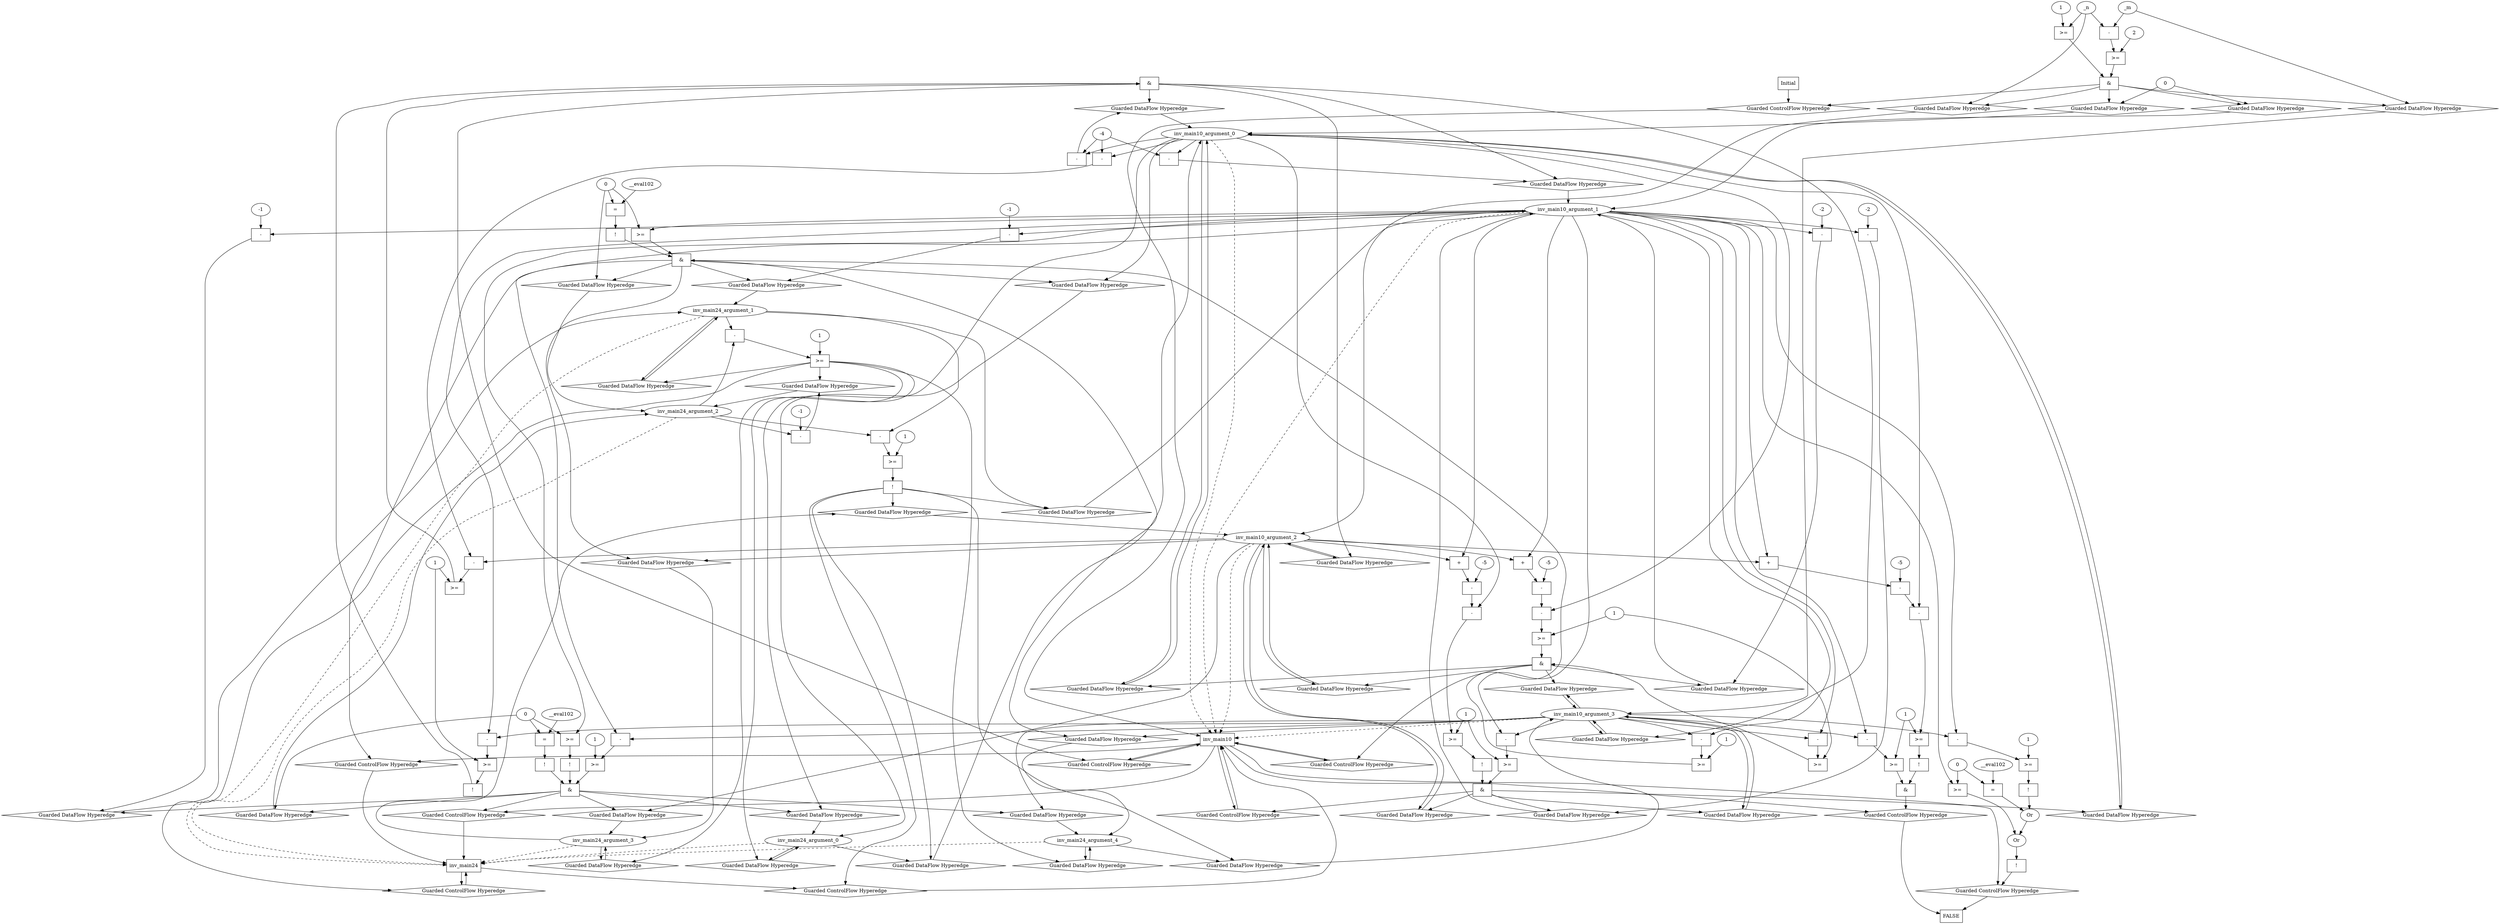 digraph dag {
inv_main10 [label="inv_main10" shape="rect"];
inv_main24 [label="inv_main24" shape="rect"];
FALSE [label="FALSE" shape="rect"];
Initial [label="Initial" shape="rect"];
ControlFowHyperEdge_0 [label="Guarded ControlFlow Hyperedge" shape="diamond"];
inv_main24 -> ControlFowHyperEdge_0[label=""]
ControlFowHyperEdge_0 -> inv_main24[label=""]
ControlFowHyperEdge_1 [label="Guarded ControlFlow Hyperedge" shape="diamond"];
Initial -> ControlFowHyperEdge_1[label=""]
ControlFowHyperEdge_1 -> inv_main10[label=""]
ControlFowHyperEdge_2 [label="Guarded ControlFlow Hyperedge" shape="diamond"];
inv_main10 -> ControlFowHyperEdge_2[label=""]
ControlFowHyperEdge_2 -> inv_main10[label=""]
ControlFowHyperEdge_3 [label="Guarded ControlFlow Hyperedge" shape="diamond"];
inv_main10 -> ControlFowHyperEdge_3[label=""]
ControlFowHyperEdge_3 -> inv_main24[label=""]
ControlFowHyperEdge_4 [label="Guarded ControlFlow Hyperedge" shape="diamond"];
inv_main10 -> ControlFowHyperEdge_4[label=""]
ControlFowHyperEdge_4 -> inv_main24[label=""]
ControlFowHyperEdge_5 [label="Guarded ControlFlow Hyperedge" shape="diamond"];
inv_main24 -> ControlFowHyperEdge_5[label=""]
ControlFowHyperEdge_5 -> inv_main10[label=""]
ControlFowHyperEdge_6 [label="Guarded ControlFlow Hyperedge" shape="diamond"];
inv_main10 -> ControlFowHyperEdge_6[label=""]
ControlFowHyperEdge_6 -> inv_main10[label=""]
ControlFowHyperEdge_7 [label="Guarded ControlFlow Hyperedge" shape="diamond"];
inv_main10 -> ControlFowHyperEdge_7[label=""]
ControlFowHyperEdge_7 -> inv_main10[label=""]
ControlFowHyperEdge_8 [label="Guarded ControlFlow Hyperedge" shape="diamond"];
inv_main10 -> ControlFowHyperEdge_8[label=""]
ControlFowHyperEdge_8 -> FALSE[label=""]
ControlFowHyperEdge_9 [label="Guarded ControlFlow Hyperedge" shape="diamond"];
inv_main10 -> ControlFowHyperEdge_9[label=""]
ControlFowHyperEdge_9 -> FALSE[label=""]
inv_main24_argument_0 [label="inv_main24_argument_0" shape="oval"];
inv_main24_argument_0 -> inv_main24[label="" style="dashed"]
inv_main24_argument_1 [label="inv_main24_argument_1" shape="oval"];
inv_main24_argument_1 -> inv_main24[label="" style="dashed"]
inv_main24_argument_2 [label="inv_main24_argument_2" shape="oval"];
inv_main24_argument_2 -> inv_main24[label="" style="dashed"]
inv_main24_argument_3 [label="inv_main24_argument_3" shape="oval"];
inv_main24_argument_3 -> inv_main24[label="" style="dashed"]
inv_main24_argument_4 [label="inv_main24_argument_4" shape="oval"];
inv_main24_argument_4 -> inv_main24[label="" style="dashed"]
inv_main10_argument_0 [label="inv_main10_argument_0" shape="oval"];
inv_main10_argument_0 -> inv_main10[label="" style="dashed"]
inv_main10_argument_1 [label="inv_main10_argument_1" shape="oval"];
inv_main10_argument_1 -> inv_main10[label="" style="dashed"]
inv_main10_argument_2 [label="inv_main10_argument_2" shape="oval"];
inv_main10_argument_2 -> inv_main10[label="" style="dashed"]
inv_main10_argument_3 [label="inv_main10_argument_3" shape="oval"];
inv_main10_argument_3 -> inv_main10[label="" style="dashed"]

xxxinv_main24___inv_main24_0xxxguard_0_node_0 [label=">=" shape="rect"];
xxxinv_main24___inv_main24_0xxxguard_0_node_1 [label="-" shape="rect"];
xxxinv_main24___inv_main24_0xxxguard_0_node_4 [label="1"];
xxxinv_main24___inv_main24_0xxxguard_0_node_1->xxxinv_main24___inv_main24_0xxxguard_0_node_0
xxxinv_main24___inv_main24_0xxxguard_0_node_4->xxxinv_main24___inv_main24_0xxxguard_0_node_0
inv_main24_argument_1->xxxinv_main24___inv_main24_0xxxguard_0_node_1
inv_main24_argument_2->xxxinv_main24___inv_main24_0xxxguard_0_node_1

xxxinv_main24___inv_main24_0xxxguard_0_node_0->ControlFowHyperEdge_0 [label=""];
xxxinv_main24___inv_main24_0xxxdataFlow_0_node_0 [label="-" shape="rect"];
xxxinv_main24___inv_main24_0xxxdataFlow_0_node_2 [label="-1"];
inv_main24_argument_2->xxxinv_main24___inv_main24_0xxxdataFlow_0_node_0
xxxinv_main24___inv_main24_0xxxdataFlow_0_node_2->xxxinv_main24___inv_main24_0xxxdataFlow_0_node_0

xxxinv_main24___inv_main24_0xxxdataFlow_0_node_0->DataFowHyperEdge_0_inv_main24_argument_2 [label=""];
xxxinv_main10___Initial_1xxx_and [label="&" shape="rect"];
xxxinv_main10___Initial_1xxxguard_0_node_0 [label=">=" shape="rect"];
xxxinv_main10___Initial_1xxxguard_0_node_2 [label="1"];
xxxinv_main10___Initial_1xxxdataFlow2_node_0->xxxinv_main10___Initial_1xxxguard_0_node_0
xxxinv_main10___Initial_1xxxguard_0_node_2->xxxinv_main10___Initial_1xxxguard_0_node_0

xxxinv_main10___Initial_1xxxguard_0_node_0->xxxinv_main10___Initial_1xxx_and [label=""];
xxxinv_main10___Initial_1xxxguard1_node_0 [label=">=" shape="rect"];
xxxinv_main10___Initial_1xxxguard1_node_1 [label="-" shape="rect"];
xxxinv_main10___Initial_1xxxguard1_node_4 [label="2"];
xxxinv_main10___Initial_1xxxguard1_node_1->xxxinv_main10___Initial_1xxxguard1_node_0
xxxinv_main10___Initial_1xxxguard1_node_4->xxxinv_main10___Initial_1xxxguard1_node_0
xxxinv_main10___Initial_1xxxdataFlow2_node_0->xxxinv_main10___Initial_1xxxguard1_node_1
xxxinv_main10___Initial_1xxxdataFlow3_node_0->xxxinv_main10___Initial_1xxxguard1_node_1

xxxinv_main10___Initial_1xxxguard1_node_0->xxxinv_main10___Initial_1xxx_and [label=""];
xxxinv_main10___Initial_1xxx_and->ControlFowHyperEdge_1 [label=""];
xxxinv_main10___Initial_1xxxdataFlow_0_node_0 [label="0"];

xxxinv_main10___Initial_1xxxdataFlow_0_node_0->DataFowHyperEdge_1_inv_main10_argument_0 [label=""];

xxxinv_main10___Initial_1xxxdataFlow_0_node_0->DataFowHyperEdge_1_inv_main10_argument_1 [label=""];
xxxinv_main10___Initial_1xxxdataFlow2_node_0 [label="_n"];

xxxinv_main10___Initial_1xxxdataFlow2_node_0->DataFowHyperEdge_1_inv_main10_argument_2 [label=""];
xxxinv_main10___Initial_1xxxdataFlow3_node_0 [label="_m"];

xxxinv_main10___Initial_1xxxdataFlow3_node_0->DataFowHyperEdge_1_inv_main10_argument_3 [label=""];
xxxinv_main10___inv_main10_2xxx_and [label="&" shape="rect"];
xxxinv_main10___inv_main10_2xxxguard_0_node_0 [label=">=" shape="rect"];
xxxinv_main10___inv_main10_2xxxguard_0_node_1 [label="-" shape="rect"];
xxxinv_main10___inv_main10_2xxxguard_0_node_3 [label="-" shape="rect"];
xxxinv_main10___inv_main10_2xxxguard_0_node_6 [label="1"];
xxxinv_main10___inv_main10_2xxxguard_0_node_1->xxxinv_main10___inv_main10_2xxxguard_0_node_0
xxxinv_main10___inv_main10_2xxxguard_0_node_6->xxxinv_main10___inv_main10_2xxxguard_0_node_0
inv_main10_argument_2->xxxinv_main10___inv_main10_2xxxguard_0_node_1
xxxinv_main10___inv_main10_2xxxguard_0_node_3->xxxinv_main10___inv_main10_2xxxguard_0_node_1
inv_main10_argument_0->xxxinv_main10___inv_main10_2xxxguard_0_node_3
xxxinv_main10___inv_main10_2xxxdataFlow_0_node_2->xxxinv_main10___inv_main10_2xxxguard_0_node_3

xxxinv_main10___inv_main10_2xxxguard_0_node_0->xxxinv_main10___inv_main10_2xxx_and [label=""];
xxxinv_main10___inv_main10_2xxxguard1_node_0 [label="!" shape="rect"];
xxxinv_main10___inv_main10_2xxxguard1_node_1 [label=">=" shape="rect"];
xxxinv_main10___inv_main10_2xxxguard1_node_2 [label="-" shape="rect"];
xxxinv_main10___inv_main10_2xxxguard1_node_1->xxxinv_main10___inv_main10_2xxxguard1_node_0
xxxinv_main10___inv_main10_2xxxguard1_node_2->xxxinv_main10___inv_main10_2xxxguard1_node_1
xxxinv_main10___inv_main10_2xxxguard_0_node_6->xxxinv_main10___inv_main10_2xxxguard1_node_1
inv_main10_argument_3->xxxinv_main10___inv_main10_2xxxguard1_node_2
inv_main10_argument_1->xxxinv_main10___inv_main10_2xxxguard1_node_2

xxxinv_main10___inv_main10_2xxxguard1_node_0->xxxinv_main10___inv_main10_2xxx_and [label=""];
xxxinv_main10___inv_main10_2xxx_and->ControlFowHyperEdge_2 [label=""];
xxxinv_main10___inv_main10_2xxxdataFlow_0_node_0 [label="-" shape="rect"];
xxxinv_main10___inv_main10_2xxxdataFlow_0_node_2 [label="-4"];
inv_main10_argument_0->xxxinv_main10___inv_main10_2xxxdataFlow_0_node_0
xxxinv_main10___inv_main10_2xxxdataFlow_0_node_2->xxxinv_main10___inv_main10_2xxxdataFlow_0_node_0

xxxinv_main10___inv_main10_2xxxdataFlow_0_node_0->DataFowHyperEdge_2_inv_main10_argument_0 [label=""];
xxxinv_main10___inv_main10_2xxxdataFlow1_node_0 [label="-" shape="rect"];
inv_main10_argument_0->xxxinv_main10___inv_main10_2xxxdataFlow1_node_0
xxxinv_main10___inv_main10_2xxxdataFlow_0_node_2->xxxinv_main10___inv_main10_2xxxdataFlow1_node_0

xxxinv_main10___inv_main10_2xxxdataFlow1_node_0->DataFowHyperEdge_2_inv_main10_argument_1 [label=""];
xxxinv_main24___inv_main10_3xxx_and [label="&" shape="rect"];
xxxinv_main24___inv_main10_3xxxguard_0_node_0 [label=">=" shape="rect"];
inv_main10_argument_1->xxxinv_main24___inv_main10_3xxxguard_0_node_0
xxxinv_main24___inv_main10_3xxxdataFlow1_node_0->xxxinv_main24___inv_main10_3xxxguard_0_node_0

xxxinv_main24___inv_main10_3xxxguard_0_node_0->xxxinv_main24___inv_main10_3xxx_and [label=""];
xxxinv_main24___inv_main10_3xxxguard1_node_0 [label="!" shape="rect"];
xxxinv_main24___inv_main10_3xxxguard1_node_1 [label="=" shape="rect"];
xxxinv_main24___inv_main10_3xxxguard1_node_2 [label="__eval102"];
xxxinv_main24___inv_main10_3xxxguard1_node_1->xxxinv_main24___inv_main10_3xxxguard1_node_0
xxxinv_main24___inv_main10_3xxxguard1_node_2->xxxinv_main24___inv_main10_3xxxguard1_node_1
xxxinv_main24___inv_main10_3xxxdataFlow1_node_0->xxxinv_main24___inv_main10_3xxxguard1_node_1

xxxinv_main24___inv_main10_3xxxguard1_node_0->xxxinv_main24___inv_main10_3xxx_and [label=""];
xxxinv_main24___inv_main10_3xxxguard2_node_0 [label=">=" shape="rect"];
xxxinv_main24___inv_main10_3xxxguard2_node_1 [label="-" shape="rect"];
xxxinv_main24___inv_main10_3xxxguard2_node_4 [label="1"];
xxxinv_main24___inv_main10_3xxxguard2_node_1->xxxinv_main24___inv_main10_3xxxguard2_node_0
xxxinv_main24___inv_main10_3xxxguard2_node_4->xxxinv_main24___inv_main10_3xxxguard2_node_0
inv_main10_argument_3->xxxinv_main24___inv_main10_3xxxguard2_node_1
inv_main10_argument_1->xxxinv_main24___inv_main10_3xxxguard2_node_1

xxxinv_main24___inv_main10_3xxxguard2_node_0->xxxinv_main24___inv_main10_3xxx_and [label=""];
xxxinv_main24___inv_main10_3xxx_and->ControlFowHyperEdge_3 [label=""];
xxxinv_main24___inv_main10_3xxxdataFlow_0_node_0 [label="-" shape="rect"];
xxxinv_main24___inv_main10_3xxxdataFlow_0_node_2 [label="-1"];
inv_main10_argument_1->xxxinv_main24___inv_main10_3xxxdataFlow_0_node_0
xxxinv_main24___inv_main10_3xxxdataFlow_0_node_2->xxxinv_main24___inv_main10_3xxxdataFlow_0_node_0

xxxinv_main24___inv_main10_3xxxdataFlow_0_node_0->DataFowHyperEdge_3_inv_main24_argument_1 [label=""];
xxxinv_main24___inv_main10_3xxxdataFlow1_node_0 [label="0"];

xxxinv_main24___inv_main10_3xxxdataFlow1_node_0->DataFowHyperEdge_3_inv_main24_argument_2 [label=""];
xxxinv_main24___inv_main10_4xxx_and [label="&" shape="rect"];
xxxinv_main24___inv_main10_4xxxguard_0_node_0 [label="!" shape="rect"];
xxxinv_main24___inv_main10_4xxxguard_0_node_1 [label=">=" shape="rect"];
xxxinv_main24___inv_main10_4xxxguard_0_node_1->xxxinv_main24___inv_main10_4xxxguard_0_node_0
inv_main10_argument_1->xxxinv_main24___inv_main10_4xxxguard_0_node_1
xxxinv_main24___inv_main10_4xxxdataFlow1_node_0->xxxinv_main24___inv_main10_4xxxguard_0_node_1

xxxinv_main24___inv_main10_4xxxguard_0_node_0->xxxinv_main24___inv_main10_4xxx_and [label=""];
xxxinv_main24___inv_main10_4xxxguard1_node_0 [label="!" shape="rect"];
xxxinv_main24___inv_main10_4xxxguard1_node_1 [label="=" shape="rect"];
xxxinv_main24___inv_main10_4xxxguard1_node_2 [label="__eval102"];
xxxinv_main24___inv_main10_4xxxguard1_node_1->xxxinv_main24___inv_main10_4xxxguard1_node_0
xxxinv_main24___inv_main10_4xxxguard1_node_2->xxxinv_main24___inv_main10_4xxxguard1_node_1
xxxinv_main24___inv_main10_4xxxdataFlow1_node_0->xxxinv_main24___inv_main10_4xxxguard1_node_1

xxxinv_main24___inv_main10_4xxxguard1_node_0->xxxinv_main24___inv_main10_4xxx_and [label=""];
xxxinv_main24___inv_main10_4xxxguard2_node_0 [label=">=" shape="rect"];
xxxinv_main24___inv_main10_4xxxguard2_node_1 [label="-" shape="rect"];
xxxinv_main24___inv_main10_4xxxguard2_node_4 [label="1"];
xxxinv_main24___inv_main10_4xxxguard2_node_1->xxxinv_main24___inv_main10_4xxxguard2_node_0
xxxinv_main24___inv_main10_4xxxguard2_node_4->xxxinv_main24___inv_main10_4xxxguard2_node_0
inv_main10_argument_3->xxxinv_main24___inv_main10_4xxxguard2_node_1
inv_main10_argument_1->xxxinv_main24___inv_main10_4xxxguard2_node_1

xxxinv_main24___inv_main10_4xxxguard2_node_0->xxxinv_main24___inv_main10_4xxx_and [label=""];
xxxinv_main24___inv_main10_4xxx_and->ControlFowHyperEdge_4 [label=""];
xxxinv_main24___inv_main10_4xxxdataFlow_0_node_0 [label="-" shape="rect"];
xxxinv_main24___inv_main10_4xxxdataFlow_0_node_2 [label="-1"];
inv_main10_argument_1->xxxinv_main24___inv_main10_4xxxdataFlow_0_node_0
xxxinv_main24___inv_main10_4xxxdataFlow_0_node_2->xxxinv_main24___inv_main10_4xxxdataFlow_0_node_0

xxxinv_main24___inv_main10_4xxxdataFlow_0_node_0->DataFowHyperEdge_4_inv_main24_argument_1 [label=""];
xxxinv_main24___inv_main10_4xxxdataFlow1_node_0 [label="0"];

xxxinv_main24___inv_main10_4xxxdataFlow1_node_0->DataFowHyperEdge_4_inv_main24_argument_2 [label=""];
xxxinv_main10___inv_main24_5xxxguard_0_node_0 [label="!" shape="rect"];
xxxinv_main10___inv_main24_5xxxguard_0_node_1 [label=">=" shape="rect"];
xxxinv_main10___inv_main24_5xxxguard_0_node_2 [label="-" shape="rect"];
xxxinv_main10___inv_main24_5xxxguard_0_node_5 [label="1"];
xxxinv_main10___inv_main24_5xxxguard_0_node_1->xxxinv_main10___inv_main24_5xxxguard_0_node_0
xxxinv_main10___inv_main24_5xxxguard_0_node_2->xxxinv_main10___inv_main24_5xxxguard_0_node_1
xxxinv_main10___inv_main24_5xxxguard_0_node_5->xxxinv_main10___inv_main24_5xxxguard_0_node_1
inv_main24_argument_1->xxxinv_main10___inv_main24_5xxxguard_0_node_2
inv_main24_argument_2->xxxinv_main10___inv_main24_5xxxguard_0_node_2

xxxinv_main10___inv_main24_5xxxguard_0_node_0->ControlFowHyperEdge_5 [label=""];
xxxinv_main10___inv_main10_6xxx_and [label="&" shape="rect"];
xxxinv_main10___inv_main10_6xxxguard_0_node_0 [label=">=" shape="rect"];
xxxinv_main10___inv_main10_6xxxguard_0_node_1 [label="-" shape="rect"];
xxxinv_main10___inv_main10_6xxxguard_0_node_2 [label="-" shape="rect"];
xxxinv_main10___inv_main10_6xxxguard_0_node_3 [label="+" shape="rect"];
xxxinv_main10___inv_main10_6xxxguard_0_node_6 [label="-5"];
xxxinv_main10___inv_main10_6xxxguard_0_node_8 [label="1"];
xxxinv_main10___inv_main10_6xxxguard_0_node_1->xxxinv_main10___inv_main10_6xxxguard_0_node_0
xxxinv_main10___inv_main10_6xxxguard_0_node_8->xxxinv_main10___inv_main10_6xxxguard_0_node_0
xxxinv_main10___inv_main10_6xxxguard_0_node_2->xxxinv_main10___inv_main10_6xxxguard_0_node_1
inv_main10_argument_0->xxxinv_main10___inv_main10_6xxxguard_0_node_1
xxxinv_main10___inv_main10_6xxxguard_0_node_3->xxxinv_main10___inv_main10_6xxxguard_0_node_2
xxxinv_main10___inv_main10_6xxxguard_0_node_6->xxxinv_main10___inv_main10_6xxxguard_0_node_2
inv_main10_argument_2->xxxinv_main10___inv_main10_6xxxguard_0_node_3
inv_main10_argument_1->xxxinv_main10___inv_main10_6xxxguard_0_node_3

xxxinv_main10___inv_main10_6xxxguard_0_node_0->xxxinv_main10___inv_main10_6xxx_and [label=""];
xxxinv_main10___inv_main10_6xxxguard1_node_0 [label=">=" shape="rect"];
xxxinv_main10___inv_main10_6xxxguard1_node_1 [label="-" shape="rect"];
xxxinv_main10___inv_main10_6xxxguard1_node_1->xxxinv_main10___inv_main10_6xxxguard1_node_0
xxxinv_main10___inv_main10_6xxxguard_0_node_8->xxxinv_main10___inv_main10_6xxxguard1_node_0
inv_main10_argument_3->xxxinv_main10___inv_main10_6xxxguard1_node_1
inv_main10_argument_1->xxxinv_main10___inv_main10_6xxxguard1_node_1

xxxinv_main10___inv_main10_6xxxguard1_node_0->xxxinv_main10___inv_main10_6xxx_and [label=""];
xxxinv_main10___inv_main10_6xxx_and->ControlFowHyperEdge_6 [label=""];
xxxinv_main10___inv_main10_6xxxdataFlow_0_node_0 [label="-" shape="rect"];
xxxinv_main10___inv_main10_6xxxdataFlow_0_node_2 [label="-2"];
inv_main10_argument_1->xxxinv_main10___inv_main10_6xxxdataFlow_0_node_0
xxxinv_main10___inv_main10_6xxxdataFlow_0_node_2->xxxinv_main10___inv_main10_6xxxdataFlow_0_node_0

xxxinv_main10___inv_main10_6xxxdataFlow_0_node_0->DataFowHyperEdge_6_inv_main10_argument_1 [label=""];
xxxinv_main10___inv_main10_7xxx_and [label="&" shape="rect"];
xxxinv_main10___inv_main10_7xxxguard_0_node_0 [label="!" shape="rect"];
xxxinv_main10___inv_main10_7xxxguard_0_node_1 [label=">=" shape="rect"];
xxxinv_main10___inv_main10_7xxxguard_0_node_2 [label="-" shape="rect"];
xxxinv_main10___inv_main10_7xxxguard_0_node_3 [label="-" shape="rect"];
xxxinv_main10___inv_main10_7xxxguard_0_node_4 [label="+" shape="rect"];
xxxinv_main10___inv_main10_7xxxguard_0_node_7 [label="-5"];
xxxinv_main10___inv_main10_7xxxguard_0_node_9 [label="1"];
xxxinv_main10___inv_main10_7xxxguard_0_node_1->xxxinv_main10___inv_main10_7xxxguard_0_node_0
xxxinv_main10___inv_main10_7xxxguard_0_node_2->xxxinv_main10___inv_main10_7xxxguard_0_node_1
xxxinv_main10___inv_main10_7xxxguard_0_node_9->xxxinv_main10___inv_main10_7xxxguard_0_node_1
xxxinv_main10___inv_main10_7xxxguard_0_node_3->xxxinv_main10___inv_main10_7xxxguard_0_node_2
inv_main10_argument_0->xxxinv_main10___inv_main10_7xxxguard_0_node_2
xxxinv_main10___inv_main10_7xxxguard_0_node_4->xxxinv_main10___inv_main10_7xxxguard_0_node_3
xxxinv_main10___inv_main10_7xxxguard_0_node_7->xxxinv_main10___inv_main10_7xxxguard_0_node_3
inv_main10_argument_2->xxxinv_main10___inv_main10_7xxxguard_0_node_4
inv_main10_argument_1->xxxinv_main10___inv_main10_7xxxguard_0_node_4

xxxinv_main10___inv_main10_7xxxguard_0_node_0->xxxinv_main10___inv_main10_7xxx_and [label=""];
xxxinv_main10___inv_main10_7xxxguard1_node_0 [label=">=" shape="rect"];
xxxinv_main10___inv_main10_7xxxguard1_node_1 [label="-" shape="rect"];
xxxinv_main10___inv_main10_7xxxguard1_node_1->xxxinv_main10___inv_main10_7xxxguard1_node_0
xxxinv_main10___inv_main10_7xxxguard_0_node_9->xxxinv_main10___inv_main10_7xxxguard1_node_0
inv_main10_argument_3->xxxinv_main10___inv_main10_7xxxguard1_node_1
inv_main10_argument_1->xxxinv_main10___inv_main10_7xxxguard1_node_1

xxxinv_main10___inv_main10_7xxxguard1_node_0->xxxinv_main10___inv_main10_7xxx_and [label=""];
xxxinv_main10___inv_main10_7xxx_and->ControlFowHyperEdge_7 [label=""];
xxxinv_main10___inv_main10_7xxxdataFlow_0_node_0 [label="-" shape="rect"];
xxxinv_main10___inv_main10_7xxxdataFlow_0_node_2 [label="-2"];
inv_main10_argument_1->xxxinv_main10___inv_main10_7xxxdataFlow_0_node_0
xxxinv_main10___inv_main10_7xxxdataFlow_0_node_2->xxxinv_main10___inv_main10_7xxxdataFlow_0_node_0

xxxinv_main10___inv_main10_7xxxdataFlow_0_node_0->DataFowHyperEdge_7_inv_main10_argument_1 [label=""];
xxxFALSE___inv_main10_8xxxguard_0_node_0 [label="!" shape="rect"];
xxxFALSE___inv_main10_8xxxguard_0_node_1 [label="Or"];
xxxFALSE___inv_main10_8xxxguard_0_node_2 [label=">=" shape="rect"];
xxxFALSE___inv_main10_8xxxguard_0_node_4 [label="0"];
xxxFALSE___inv_main10_8xxxguard_0_node_5 [label="Or"];
xxxFALSE___inv_main10_8xxxguard_0_node_6 [label="=" shape="rect"];
xxxFALSE___inv_main10_8xxxguard_0_node_7 [label="__eval102"];
xxxFALSE___inv_main10_8xxxguard_0_node_9 [label="!" shape="rect"];
xxxFALSE___inv_main10_8xxxguard_0_node_10 [label=">=" shape="rect"];
xxxFALSE___inv_main10_8xxxguard_0_node_11 [label="-" shape="rect"];
xxxFALSE___inv_main10_8xxxguard_0_node_14 [label="1"];
xxxFALSE___inv_main10_8xxxguard_0_node_1->xxxFALSE___inv_main10_8xxxguard_0_node_0
xxxFALSE___inv_main10_8xxxguard_0_node_2->xxxFALSE___inv_main10_8xxxguard_0_node_1
xxxFALSE___inv_main10_8xxxguard_0_node_5->xxxFALSE___inv_main10_8xxxguard_0_node_1
inv_main10_argument_1->xxxFALSE___inv_main10_8xxxguard_0_node_2
xxxFALSE___inv_main10_8xxxguard_0_node_4->xxxFALSE___inv_main10_8xxxguard_0_node_2
xxxFALSE___inv_main10_8xxxguard_0_node_6->xxxFALSE___inv_main10_8xxxguard_0_node_5
xxxFALSE___inv_main10_8xxxguard_0_node_9->xxxFALSE___inv_main10_8xxxguard_0_node_5
xxxFALSE___inv_main10_8xxxguard_0_node_7->xxxFALSE___inv_main10_8xxxguard_0_node_6
xxxFALSE___inv_main10_8xxxguard_0_node_4->xxxFALSE___inv_main10_8xxxguard_0_node_6
xxxFALSE___inv_main10_8xxxguard_0_node_10->xxxFALSE___inv_main10_8xxxguard_0_node_9
xxxFALSE___inv_main10_8xxxguard_0_node_11->xxxFALSE___inv_main10_8xxxguard_0_node_10
xxxFALSE___inv_main10_8xxxguard_0_node_14->xxxFALSE___inv_main10_8xxxguard_0_node_10
inv_main10_argument_3->xxxFALSE___inv_main10_8xxxguard_0_node_11
inv_main10_argument_1->xxxFALSE___inv_main10_8xxxguard_0_node_11

xxxFALSE___inv_main10_8xxxguard_0_node_0->ControlFowHyperEdge_8 [label=""];
xxxFALSE___inv_main10_9xxx_and [label="&" shape="rect"];
xxxFALSE___inv_main10_9xxxguard_0_node_0 [label="!" shape="rect"];
xxxFALSE___inv_main10_9xxxguard_0_node_1 [label=">=" shape="rect"];
xxxFALSE___inv_main10_9xxxguard_0_node_2 [label="-" shape="rect"];
xxxFALSE___inv_main10_9xxxguard_0_node_3 [label="-" shape="rect"];
xxxFALSE___inv_main10_9xxxguard_0_node_4 [label="+" shape="rect"];
xxxFALSE___inv_main10_9xxxguard_0_node_7 [label="-5"];
xxxFALSE___inv_main10_9xxxguard_0_node_9 [label="1"];
xxxFALSE___inv_main10_9xxxguard_0_node_1->xxxFALSE___inv_main10_9xxxguard_0_node_0
xxxFALSE___inv_main10_9xxxguard_0_node_2->xxxFALSE___inv_main10_9xxxguard_0_node_1
xxxFALSE___inv_main10_9xxxguard_0_node_9->xxxFALSE___inv_main10_9xxxguard_0_node_1
xxxFALSE___inv_main10_9xxxguard_0_node_3->xxxFALSE___inv_main10_9xxxguard_0_node_2
inv_main10_argument_0->xxxFALSE___inv_main10_9xxxguard_0_node_2
xxxFALSE___inv_main10_9xxxguard_0_node_4->xxxFALSE___inv_main10_9xxxguard_0_node_3
xxxFALSE___inv_main10_9xxxguard_0_node_7->xxxFALSE___inv_main10_9xxxguard_0_node_3
inv_main10_argument_2->xxxFALSE___inv_main10_9xxxguard_0_node_4
inv_main10_argument_1->xxxFALSE___inv_main10_9xxxguard_0_node_4

xxxFALSE___inv_main10_9xxxguard_0_node_0->xxxFALSE___inv_main10_9xxx_and [label=""];
xxxFALSE___inv_main10_9xxxguard1_node_0 [label=">=" shape="rect"];
xxxFALSE___inv_main10_9xxxguard1_node_1 [label="-" shape="rect"];
xxxFALSE___inv_main10_9xxxguard1_node_1->xxxFALSE___inv_main10_9xxxguard1_node_0
xxxFALSE___inv_main10_9xxxguard_0_node_9->xxxFALSE___inv_main10_9xxxguard1_node_0
inv_main10_argument_3->xxxFALSE___inv_main10_9xxxguard1_node_1
inv_main10_argument_1->xxxFALSE___inv_main10_9xxxguard1_node_1

xxxFALSE___inv_main10_9xxxguard1_node_0->xxxFALSE___inv_main10_9xxx_and [label=""];
xxxFALSE___inv_main10_9xxx_and->ControlFowHyperEdge_9 [label=""];
DataFowHyperEdge_0_inv_main24_argument_0 [label="Guarded DataFlow Hyperedge" shape="diamond"];
DataFowHyperEdge_0_inv_main24_argument_0 -> inv_main24_argument_0[label=""]
xxxinv_main24___inv_main24_0xxxguard_0_node_0 -> DataFowHyperEdge_0_inv_main24_argument_0[label=""]
DataFowHyperEdge_0_inv_main24_argument_1 [label="Guarded DataFlow Hyperedge" shape="diamond"];
DataFowHyperEdge_0_inv_main24_argument_1 -> inv_main24_argument_1[label=""]
xxxinv_main24___inv_main24_0xxxguard_0_node_0 -> DataFowHyperEdge_0_inv_main24_argument_1[label=""]
DataFowHyperEdge_0_inv_main24_argument_2 [label="Guarded DataFlow Hyperedge" shape="diamond"];
DataFowHyperEdge_0_inv_main24_argument_2 -> inv_main24_argument_2[label=""]
xxxinv_main24___inv_main24_0xxxguard_0_node_0 -> DataFowHyperEdge_0_inv_main24_argument_2[label=""]
DataFowHyperEdge_0_inv_main24_argument_3 [label="Guarded DataFlow Hyperedge" shape="diamond"];
DataFowHyperEdge_0_inv_main24_argument_3 -> inv_main24_argument_3[label=""]
xxxinv_main24___inv_main24_0xxxguard_0_node_0 -> DataFowHyperEdge_0_inv_main24_argument_3[label=""]
DataFowHyperEdge_0_inv_main24_argument_4 [label="Guarded DataFlow Hyperedge" shape="diamond"];
DataFowHyperEdge_0_inv_main24_argument_4 -> inv_main24_argument_4[label=""]
xxxinv_main24___inv_main24_0xxxguard_0_node_0 -> DataFowHyperEdge_0_inv_main24_argument_4[label=""]
DataFowHyperEdge_1_inv_main10_argument_0 [label="Guarded DataFlow Hyperedge" shape="diamond"];
DataFowHyperEdge_1_inv_main10_argument_0 -> inv_main10_argument_0[label=""]
xxxinv_main10___Initial_1xxx_and -> DataFowHyperEdge_1_inv_main10_argument_0[label=""]
DataFowHyperEdge_1_inv_main10_argument_1 [label="Guarded DataFlow Hyperedge" shape="diamond"];
DataFowHyperEdge_1_inv_main10_argument_1 -> inv_main10_argument_1[label=""]
xxxinv_main10___Initial_1xxx_and -> DataFowHyperEdge_1_inv_main10_argument_1[label=""]
DataFowHyperEdge_1_inv_main10_argument_2 [label="Guarded DataFlow Hyperedge" shape="diamond"];
DataFowHyperEdge_1_inv_main10_argument_2 -> inv_main10_argument_2[label=""]
xxxinv_main10___Initial_1xxx_and -> DataFowHyperEdge_1_inv_main10_argument_2[label=""]
DataFowHyperEdge_1_inv_main10_argument_3 [label="Guarded DataFlow Hyperedge" shape="diamond"];
DataFowHyperEdge_1_inv_main10_argument_3 -> inv_main10_argument_3[label=""]
xxxinv_main10___Initial_1xxx_and -> DataFowHyperEdge_1_inv_main10_argument_3[label=""]
DataFowHyperEdge_2_inv_main10_argument_0 [label="Guarded DataFlow Hyperedge" shape="diamond"];
DataFowHyperEdge_2_inv_main10_argument_0 -> inv_main10_argument_0[label=""]
xxxinv_main10___inv_main10_2xxx_and -> DataFowHyperEdge_2_inv_main10_argument_0[label=""]
DataFowHyperEdge_2_inv_main10_argument_1 [label="Guarded DataFlow Hyperedge" shape="diamond"];
DataFowHyperEdge_2_inv_main10_argument_1 -> inv_main10_argument_1[label=""]
xxxinv_main10___inv_main10_2xxx_and -> DataFowHyperEdge_2_inv_main10_argument_1[label=""]
DataFowHyperEdge_2_inv_main10_argument_2 [label="Guarded DataFlow Hyperedge" shape="diamond"];
DataFowHyperEdge_2_inv_main10_argument_2 -> inv_main10_argument_2[label=""]
xxxinv_main10___inv_main10_2xxx_and -> DataFowHyperEdge_2_inv_main10_argument_2[label=""]
DataFowHyperEdge_2_inv_main10_argument_3 [label="Guarded DataFlow Hyperedge" shape="diamond"];
DataFowHyperEdge_2_inv_main10_argument_3 -> inv_main10_argument_3[label=""]
xxxinv_main10___inv_main10_2xxx_and -> DataFowHyperEdge_2_inv_main10_argument_3[label=""]
DataFowHyperEdge_3_inv_main24_argument_0 [label="Guarded DataFlow Hyperedge" shape="diamond"];
DataFowHyperEdge_3_inv_main24_argument_0 -> inv_main24_argument_0[label=""]
xxxinv_main24___inv_main10_3xxx_and -> DataFowHyperEdge_3_inv_main24_argument_0[label=""]
DataFowHyperEdge_3_inv_main24_argument_1 [label="Guarded DataFlow Hyperedge" shape="diamond"];
DataFowHyperEdge_3_inv_main24_argument_1 -> inv_main24_argument_1[label=""]
xxxinv_main24___inv_main10_3xxx_and -> DataFowHyperEdge_3_inv_main24_argument_1[label=""]
DataFowHyperEdge_3_inv_main24_argument_2 [label="Guarded DataFlow Hyperedge" shape="diamond"];
DataFowHyperEdge_3_inv_main24_argument_2 -> inv_main24_argument_2[label=""]
xxxinv_main24___inv_main10_3xxx_and -> DataFowHyperEdge_3_inv_main24_argument_2[label=""]
DataFowHyperEdge_3_inv_main24_argument_3 [label="Guarded DataFlow Hyperedge" shape="diamond"];
DataFowHyperEdge_3_inv_main24_argument_3 -> inv_main24_argument_3[label=""]
xxxinv_main24___inv_main10_3xxx_and -> DataFowHyperEdge_3_inv_main24_argument_3[label=""]
DataFowHyperEdge_3_inv_main24_argument_4 [label="Guarded DataFlow Hyperedge" shape="diamond"];
DataFowHyperEdge_3_inv_main24_argument_4 -> inv_main24_argument_4[label=""]
xxxinv_main24___inv_main10_3xxx_and -> DataFowHyperEdge_3_inv_main24_argument_4[label=""]
DataFowHyperEdge_4_inv_main24_argument_0 [label="Guarded DataFlow Hyperedge" shape="diamond"];
DataFowHyperEdge_4_inv_main24_argument_0 -> inv_main24_argument_0[label=""]
xxxinv_main24___inv_main10_4xxx_and -> DataFowHyperEdge_4_inv_main24_argument_0[label=""]
DataFowHyperEdge_4_inv_main24_argument_1 [label="Guarded DataFlow Hyperedge" shape="diamond"];
DataFowHyperEdge_4_inv_main24_argument_1 -> inv_main24_argument_1[label=""]
xxxinv_main24___inv_main10_4xxx_and -> DataFowHyperEdge_4_inv_main24_argument_1[label=""]
DataFowHyperEdge_4_inv_main24_argument_2 [label="Guarded DataFlow Hyperedge" shape="diamond"];
DataFowHyperEdge_4_inv_main24_argument_2 -> inv_main24_argument_2[label=""]
xxxinv_main24___inv_main10_4xxx_and -> DataFowHyperEdge_4_inv_main24_argument_2[label=""]
DataFowHyperEdge_4_inv_main24_argument_3 [label="Guarded DataFlow Hyperedge" shape="diamond"];
DataFowHyperEdge_4_inv_main24_argument_3 -> inv_main24_argument_3[label=""]
xxxinv_main24___inv_main10_4xxx_and -> DataFowHyperEdge_4_inv_main24_argument_3[label=""]
DataFowHyperEdge_4_inv_main24_argument_4 [label="Guarded DataFlow Hyperedge" shape="diamond"];
DataFowHyperEdge_4_inv_main24_argument_4 -> inv_main24_argument_4[label=""]
xxxinv_main24___inv_main10_4xxx_and -> DataFowHyperEdge_4_inv_main24_argument_4[label=""]
DataFowHyperEdge_5_inv_main10_argument_0 [label="Guarded DataFlow Hyperedge" shape="diamond"];
DataFowHyperEdge_5_inv_main10_argument_0 -> inv_main10_argument_0[label=""]
xxxinv_main10___inv_main24_5xxxguard_0_node_0 -> DataFowHyperEdge_5_inv_main10_argument_0[label=""]
DataFowHyperEdge_5_inv_main10_argument_1 [label="Guarded DataFlow Hyperedge" shape="diamond"];
DataFowHyperEdge_5_inv_main10_argument_1 -> inv_main10_argument_1[label=""]
xxxinv_main10___inv_main24_5xxxguard_0_node_0 -> DataFowHyperEdge_5_inv_main10_argument_1[label=""]
DataFowHyperEdge_5_inv_main10_argument_2 [label="Guarded DataFlow Hyperedge" shape="diamond"];
DataFowHyperEdge_5_inv_main10_argument_2 -> inv_main10_argument_2[label=""]
xxxinv_main10___inv_main24_5xxxguard_0_node_0 -> DataFowHyperEdge_5_inv_main10_argument_2[label=""]
DataFowHyperEdge_5_inv_main10_argument_3 [label="Guarded DataFlow Hyperedge" shape="diamond"];
DataFowHyperEdge_5_inv_main10_argument_3 -> inv_main10_argument_3[label=""]
xxxinv_main10___inv_main24_5xxxguard_0_node_0 -> DataFowHyperEdge_5_inv_main10_argument_3[label=""]
DataFowHyperEdge_6_inv_main10_argument_0 [label="Guarded DataFlow Hyperedge" shape="diamond"];
DataFowHyperEdge_6_inv_main10_argument_0 -> inv_main10_argument_0[label=""]
xxxinv_main10___inv_main10_6xxx_and -> DataFowHyperEdge_6_inv_main10_argument_0[label=""]
DataFowHyperEdge_6_inv_main10_argument_1 [label="Guarded DataFlow Hyperedge" shape="diamond"];
DataFowHyperEdge_6_inv_main10_argument_1 -> inv_main10_argument_1[label=""]
xxxinv_main10___inv_main10_6xxx_and -> DataFowHyperEdge_6_inv_main10_argument_1[label=""]
DataFowHyperEdge_6_inv_main10_argument_2 [label="Guarded DataFlow Hyperedge" shape="diamond"];
DataFowHyperEdge_6_inv_main10_argument_2 -> inv_main10_argument_2[label=""]
xxxinv_main10___inv_main10_6xxx_and -> DataFowHyperEdge_6_inv_main10_argument_2[label=""]
DataFowHyperEdge_6_inv_main10_argument_3 [label="Guarded DataFlow Hyperedge" shape="diamond"];
DataFowHyperEdge_6_inv_main10_argument_3 -> inv_main10_argument_3[label=""]
xxxinv_main10___inv_main10_6xxx_and -> DataFowHyperEdge_6_inv_main10_argument_3[label=""]
DataFowHyperEdge_7_inv_main10_argument_0 [label="Guarded DataFlow Hyperedge" shape="diamond"];
DataFowHyperEdge_7_inv_main10_argument_0 -> inv_main10_argument_0[label=""]
xxxinv_main10___inv_main10_7xxx_and -> DataFowHyperEdge_7_inv_main10_argument_0[label=""]
DataFowHyperEdge_7_inv_main10_argument_1 [label="Guarded DataFlow Hyperedge" shape="diamond"];
DataFowHyperEdge_7_inv_main10_argument_1 -> inv_main10_argument_1[label=""]
xxxinv_main10___inv_main10_7xxx_and -> DataFowHyperEdge_7_inv_main10_argument_1[label=""]
DataFowHyperEdge_7_inv_main10_argument_2 [label="Guarded DataFlow Hyperedge" shape="diamond"];
DataFowHyperEdge_7_inv_main10_argument_2 -> inv_main10_argument_2[label=""]
xxxinv_main10___inv_main10_7xxx_and -> DataFowHyperEdge_7_inv_main10_argument_2[label=""]
DataFowHyperEdge_7_inv_main10_argument_3 [label="Guarded DataFlow Hyperedge" shape="diamond"];
DataFowHyperEdge_7_inv_main10_argument_3 -> inv_main10_argument_3[label=""]
xxxinv_main10___inv_main10_7xxx_and -> DataFowHyperEdge_7_inv_main10_argument_3[label=""]
inv_main24_argument_0 -> DataFowHyperEdge_0_inv_main24_argument_0[label=""]
inv_main24_argument_1 -> DataFowHyperEdge_0_inv_main24_argument_1[label=""]
inv_main24_argument_3 -> DataFowHyperEdge_0_inv_main24_argument_3[label=""]
inv_main24_argument_4 -> DataFowHyperEdge_0_inv_main24_argument_4[label=""]
inv_main10_argument_2 -> DataFowHyperEdge_2_inv_main10_argument_2[label=""]
inv_main10_argument_3 -> DataFowHyperEdge_2_inv_main10_argument_3[label=""]
inv_main10_argument_0 -> DataFowHyperEdge_3_inv_main24_argument_0[label=""]
inv_main10_argument_2 -> DataFowHyperEdge_3_inv_main24_argument_3[label=""]
inv_main10_argument_3 -> DataFowHyperEdge_3_inv_main24_argument_4[label=""]
inv_main10_argument_0 -> DataFowHyperEdge_4_inv_main24_argument_0[label=""]
inv_main10_argument_2 -> DataFowHyperEdge_4_inv_main24_argument_3[label=""]
inv_main10_argument_3 -> DataFowHyperEdge_4_inv_main24_argument_4[label=""]
inv_main24_argument_0 -> DataFowHyperEdge_5_inv_main10_argument_0[label=""]
inv_main24_argument_1 -> DataFowHyperEdge_5_inv_main10_argument_1[label=""]
inv_main24_argument_3 -> DataFowHyperEdge_5_inv_main10_argument_2[label=""]
inv_main24_argument_4 -> DataFowHyperEdge_5_inv_main10_argument_3[label=""]
inv_main10_argument_0 -> DataFowHyperEdge_6_inv_main10_argument_0[label=""]
inv_main10_argument_2 -> DataFowHyperEdge_6_inv_main10_argument_2[label=""]
inv_main10_argument_3 -> DataFowHyperEdge_6_inv_main10_argument_3[label=""]
inv_main10_argument_0 -> DataFowHyperEdge_7_inv_main10_argument_0[label=""]
inv_main10_argument_2 -> DataFowHyperEdge_7_inv_main10_argument_2[label=""]
inv_main10_argument_3 -> DataFowHyperEdge_7_inv_main10_argument_3[label=""]
}
